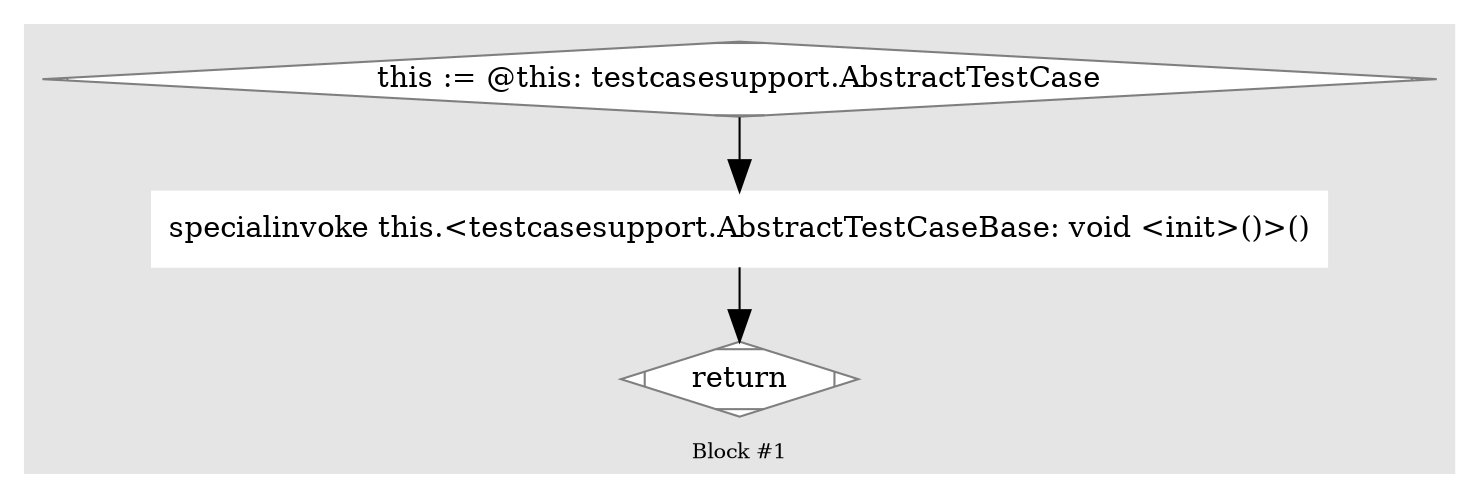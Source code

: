 digraph G {
	compound=true
	labelloc=b
	style=filled
	color=gray90
	node [shape=box,style=filled,color=white]
	edge [fontsize=10,arrowsize=1.5,fontcolor=grey40]
	fontsize=10

//  lines [10: 10] 
	subgraph cluster_1846501247 { 
		label = "Block #1"
		1128948651[label="this := @this: testcasesupport.AbstractTestCase",shape=Mdiamond,color=grey50,fillcolor=white]
		671471369[label="specialinvoke this.&lt;testcasesupport.AbstractTestCaseBase: void &lt;init&gt;()&gt;()"]
		782505238[label="return",shape=Mdiamond,color=grey50,fillcolor=white]

		1128948651 -> 671471369 -> 782505238
	}

}